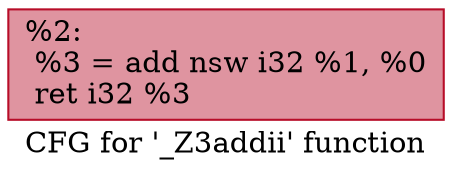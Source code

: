digraph "CFG for '_Z3addii' function" {
	label="CFG for '_Z3addii' function";

	Node0x55b1b1560180 [shape=record,color="#b70d28ff", style=filled, fillcolor="#b70d2870",label="{%2:\l  %3 = add nsw i32 %1, %0\l  ret i32 %3\l}"];
}
